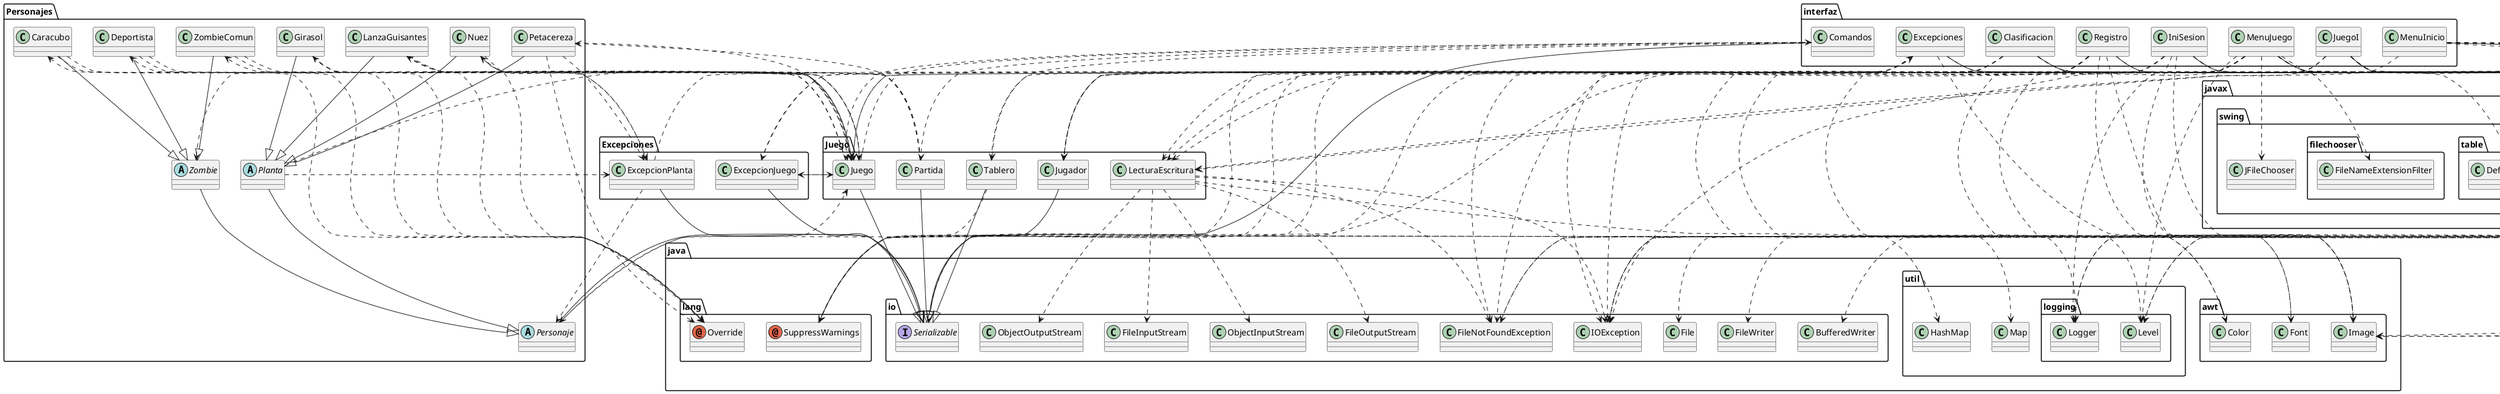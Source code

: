 @startuml
abstract class Personajes.Personaje
abstract class Personajes.Planta
abstract class Personajes.Zombie
annotation java.lang.Override
annotation java.lang.SuppressWarnings
class Excepciones.ExcepcionJuego
class Excepciones.ExcepcionPlanta
class Juego.Juego
class Juego.Jugador
class Juego.LecturaEscritura
class Juego.Partida
class Juego.Tablero
class Personajes.Caracubo
class Personajes.Deportista
class Personajes.Girasol
class Personajes.LanzaGuisantes
class Personajes.Nuez
class Personajes.Petacereza
class Personajes.ZombieComun
class interfaz.Clasificacion
class interfaz.Comandos
class interfaz.Excepciones
class interfaz.IniSesion
class interfaz.JuegoI
class interfaz.MenuInicio
class interfaz.MenuJuego
class interfaz.Registro
class java.awt.Color
class java.awt.Font
class java.awt.Image
class java.io.BufferedWriter
class java.io.File
class java.io.FileInputStream
class java.io.FileNotFoundException
class java.io.FileOutputStream
class java.io.FileWriter
class java.io.IOException
class java.io.ObjectInputStream
class java.io.ObjectOutputStream
class java.util.HashMap
class java.util.Map
class java.util.logging.Level
class java.util.logging.Logger
class javax.swing.ImageIcon
class javax.swing.JDialog
class javax.swing.JFileChooser
class javax.swing.JFrame
class javax.swing.JLabel
class javax.swing.filechooser.FileNameExtensionFilter
class javax.swing.table.DefaultTableModel
class javax.swing.table.TableRowSorter
interface java.io.Serializable
Personajes.Personaje ..> Juego.Juego
Personajes.Personaje --|> java.io.Serializable
Personajes.Planta --|> Personajes.Personaje
Personajes.Planta ..> Excepciones.ExcepcionPlanta
Personajes.Planta ..> Juego.Juego
Personajes.Zombie --|> Personajes.Personaje
Excepciones.ExcepcionJuego ..> Juego.Juego
Excepciones.ExcepcionJuego ..> interfaz.Excepciones
Excepciones.ExcepcionJuego --|> java.io.Serializable
Excepciones.ExcepcionPlanta ..> Personajes.Personaje
Excepciones.ExcepcionPlanta ..> interfaz.Excepciones
Excepciones.ExcepcionPlanta --|> java.io.Serializable
Juego.Juego ..> Personajes.Zombie
Juego.Juego ..> Excepciones.ExcepcionJuego
Juego.Juego ..> Personajes.Caracubo
Juego.Juego ..> Personajes.Deportista
Juego.Juego ..> Personajes.ZombieComun
Juego.Juego ..> interfaz.Comandos
Juego.Juego --|> java.io.Serializable
Juego.Jugador --|> java.io.Serializable
Juego.LecturaEscritura ..> java.io.FileInputStream
Juego.LecturaEscritura ..> java.io.FileNotFoundException
Juego.LecturaEscritura ..> java.io.FileOutputStream
Juego.LecturaEscritura ..> java.io.IOException
Juego.LecturaEscritura ..> java.io.ObjectInputStream
Juego.LecturaEscritura ..> java.io.ObjectOutputStream
Juego.LecturaEscritura ..> java.util.HashMap
Juego.Partida ..> Personajes.Girasol
Juego.Partida ..> Personajes.LanzaGuisantes
Juego.Partida ..> Personajes.Nuez
Juego.Partida ..> Personajes.Petacereza
Juego.Partida --|> java.io.Serializable
Juego.Tablero ..> Personajes.Personaje
Juego.Tablero --|> java.io.Serializable
Personajes.Caracubo --|> Personajes.Zombie
Personajes.Caracubo ..> java.lang.Override
Personajes.Caracubo ..> Juego.Juego
Personajes.Deportista --|> Personajes.Zombie
Personajes.Deportista ..> java.lang.Override
Personajes.Deportista ..> Juego.Juego
Personajes.Girasol --|> Personajes.Planta
Personajes.Girasol ..> java.lang.Override
Personajes.Girasol ..> Juego.Juego
Personajes.LanzaGuisantes --|> Personajes.Planta
Personajes.LanzaGuisantes ..> java.lang.Override
Personajes.LanzaGuisantes ..> Excepciones.ExcepcionPlanta
Personajes.LanzaGuisantes ..> Juego.Juego
Personajes.Nuez --|> Personajes.Planta
Personajes.Nuez ..> java.lang.Override
Personajes.Nuez ..> Excepciones.ExcepcionPlanta
Personajes.Nuez ..> Juego.Juego
Personajes.Petacereza --|> Personajes.Planta
Personajes.Petacereza ..> java.lang.Override
Personajes.Petacereza ..> Excepciones.ExcepcionPlanta
Personajes.Petacereza ..> Juego.Juego
Personajes.ZombieComun --|> Personajes.Zombie
Personajes.ZombieComun ..> java.lang.Override
Personajes.ZombieComun ..> Juego.Juego
interfaz.Clasificacion ..> java.lang.SuppressWarnings
interfaz.Clasificacion ..> Juego.Jugador
interfaz.Clasificacion ..> Juego.LecturaEscritura
interfaz.Clasificacion ..> java.io.FileNotFoundException
interfaz.Clasificacion ..> java.io.IOException
interfaz.Clasificacion ..> java.util.Map
interfaz.Clasificacion ..> javax.swing.ImageIcon
interfaz.Clasificacion --|> javax.swing.JFrame
interfaz.Clasificacion ..> javax.swing.table.DefaultTableModel
interfaz.Clasificacion ..> javax.swing.table.TableRowSorter
interfaz.Comandos ..> Juego.Juego
interfaz.Comandos ..> Juego.Partida
interfaz.Comandos ..> Juego.Tablero
interfaz.Comandos --|> java.io.Serializable
interfaz.Excepciones ..> java.lang.SuppressWarnings
interfaz.Excepciones ..> java.awt.Image
interfaz.Excepciones ..> javax.swing.ImageIcon
interfaz.Excepciones --|> javax.swing.JDialog
interfaz.Excepciones ..> java.io.Serializable
interfaz.IniSesion ..> java.lang.SuppressWarnings
interfaz.IniSesion ..> Juego.Jugador
interfaz.IniSesion ..> Juego.LecturaEscritura
interfaz.IniSesion ..> java.awt.Color
interfaz.IniSesion ..> java.awt.Font
interfaz.IniSesion ..> java.awt.Image
interfaz.IniSesion ..> java.io.FileNotFoundException
interfaz.IniSesion ..> java.io.IOException
interfaz.IniSesion ..> javax.swing.ImageIcon
interfaz.IniSesion --|> javax.swing.JFrame
interfaz.JuegoI ..> java.lang.SuppressWarnings
interfaz.JuegoI ..> Juego.Juego
interfaz.JuegoI ..> Juego.LecturaEscritura
interfaz.JuegoI ..> Juego.Tablero
interfaz.JuegoI ..> java.awt.Image
interfaz.JuegoI ..> java.io.FileNotFoundException
interfaz.JuegoI ..> java.io.IOException
interfaz.JuegoI ..> java.util.logging.Level
interfaz.JuegoI ..> java.util.logging.Logger
interfaz.JuegoI ..> javax.swing.ImageIcon
interfaz.JuegoI --|> javax.swing.JFrame
interfaz.JuegoI ..> javax.swing.JLabel
interfaz.MenuInicio ..> java.lang.SuppressWarnings
interfaz.MenuInicio ..> Juego.LecturaEscritura
interfaz.MenuInicio ..> java.awt.Image
interfaz.MenuInicio ..> java.io.IOException
interfaz.MenuInicio ..> java.util.logging.Level
interfaz.MenuInicio ..> java.util.logging.Logger
interfaz.MenuInicio ..> javax.swing.ImageIcon
interfaz.MenuInicio --|> javax.swing.JFrame
interfaz.MenuJuego ..> java.lang.SuppressWarnings
interfaz.MenuJuego ..> Excepciones.ExcepcionJuego
interfaz.MenuJuego ..> Juego.Juego
interfaz.MenuJuego ..> Juego.Jugador
interfaz.MenuJuego ..> java.awt.Image
interfaz.MenuJuego ..> java.io.BufferedWriter
interfaz.MenuJuego ..> java.io.File
interfaz.MenuJuego ..> java.io.FileWriter
interfaz.MenuJuego ..> java.io.IOException
interfaz.MenuJuego ..> java.util.logging.Level
interfaz.MenuJuego ..> java.util.logging.Logger
interfaz.MenuJuego ..> javax.swing.ImageIcon
interfaz.MenuJuego ..> javax.swing.JFileChooser
interfaz.MenuJuego --|> javax.swing.JFrame
interfaz.MenuJuego ..> javax.swing.filechooser.FileNameExtensionFilter
interfaz.Registro ..> java.lang.SuppressWarnings
interfaz.Registro ..> Juego.Jugador
interfaz.Registro ..> Juego.LecturaEscritura
interfaz.Registro ..> java.awt.Color
interfaz.Registro ..> java.awt.Font
interfaz.Registro ..> java.awt.Image
interfaz.Registro ..> java.io.FileNotFoundException
interfaz.Registro ..> java.io.IOException
interfaz.Registro ..> java.util.logging.Level
interfaz.Registro ..> java.util.logging.Logger
interfaz.Registro ..> javax.swing.ImageIcon
interfaz.Registro --|> javax.swing.JFrame
@enduml